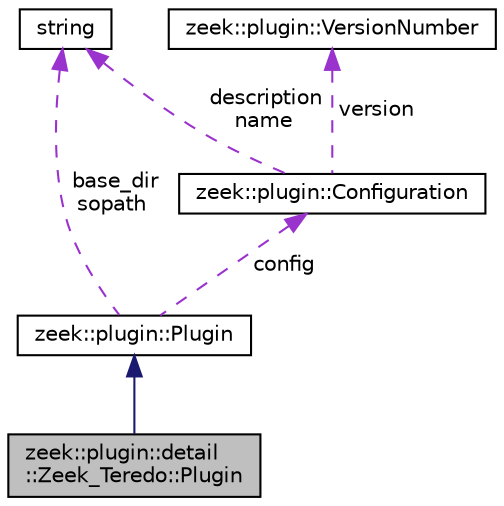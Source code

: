 digraph "zeek::plugin::detail::Zeek_Teredo::Plugin"
{
 // LATEX_PDF_SIZE
  edge [fontname="Helvetica",fontsize="10",labelfontname="Helvetica",labelfontsize="10"];
  node [fontname="Helvetica",fontsize="10",shape=record];
  Node1 [label="zeek::plugin::detail\l::Zeek_Teredo::Plugin",height=0.2,width=0.4,color="black", fillcolor="grey75", style="filled", fontcolor="black",tooltip=" "];
  Node2 -> Node1 [dir="back",color="midnightblue",fontsize="10",style="solid",fontname="Helvetica"];
  Node2 [label="zeek::plugin::Plugin",height=0.2,width=0.4,color="black", fillcolor="white", style="filled",URL="$d4/d01/classzeek_1_1plugin_1_1Plugin.html",tooltip=" "];
  Node3 -> Node2 [dir="back",color="darkorchid3",fontsize="10",style="dashed",label=" config" ,fontname="Helvetica"];
  Node3 [label="zeek::plugin::Configuration",height=0.2,width=0.4,color="black", fillcolor="white", style="filled",URL="$d6/d0d/classzeek_1_1plugin_1_1Configuration.html",tooltip=" "];
  Node4 -> Node3 [dir="back",color="darkorchid3",fontsize="10",style="dashed",label=" description\nname" ,fontname="Helvetica"];
  Node4 [label="string",height=0.2,width=0.4,color="black", fillcolor="white", style="filled",tooltip=" "];
  Node5 -> Node3 [dir="back",color="darkorchid3",fontsize="10",style="dashed",label=" version" ,fontname="Helvetica"];
  Node5 [label="zeek::plugin::VersionNumber",height=0.2,width=0.4,color="black", fillcolor="white", style="filled",URL="$d4/dc5/structzeek_1_1plugin_1_1VersionNumber.html",tooltip=" "];
  Node4 -> Node2 [dir="back",color="darkorchid3",fontsize="10",style="dashed",label=" base_dir\nsopath" ,fontname="Helvetica"];
}
